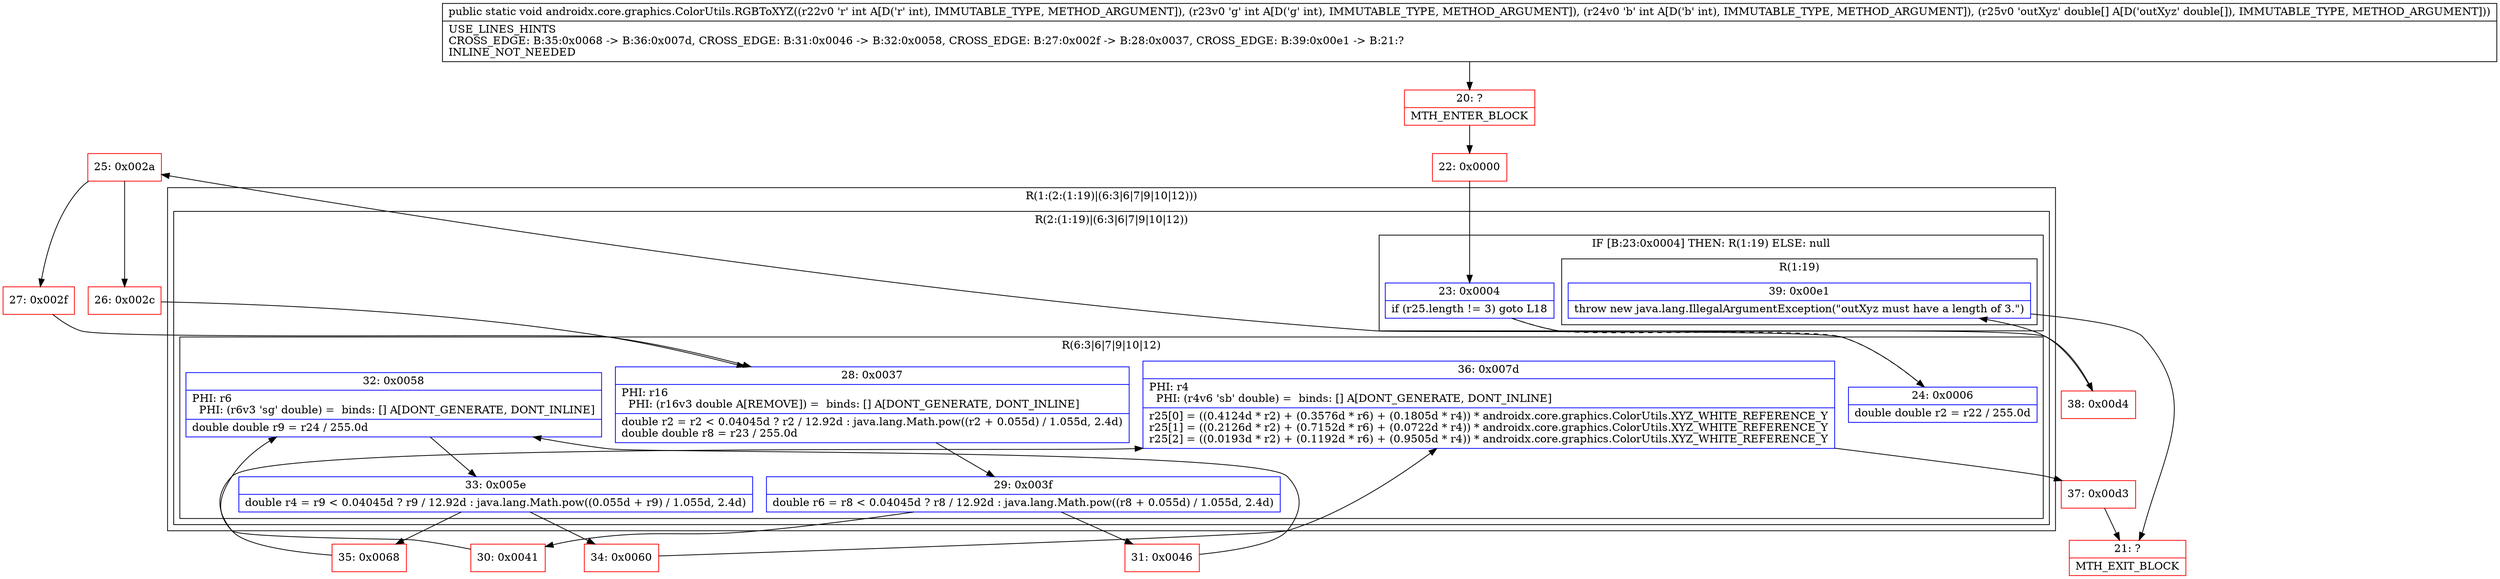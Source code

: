 digraph "CFG forandroidx.core.graphics.ColorUtils.RGBToXYZ(III[D)V" {
subgraph cluster_Region_1419220949 {
label = "R(1:(2:(1:19)|(6:3|6|7|9|10|12)))";
node [shape=record,color=blue];
subgraph cluster_Region_1773994065 {
label = "R(2:(1:19)|(6:3|6|7|9|10|12))";
node [shape=record,color=blue];
subgraph cluster_IfRegion_23977070 {
label = "IF [B:23:0x0004] THEN: R(1:19) ELSE: null";
node [shape=record,color=blue];
Node_23 [shape=record,label="{23\:\ 0x0004|if (r25.length != 3) goto L18\l}"];
subgraph cluster_Region_348699446 {
label = "R(1:19)";
node [shape=record,color=blue];
Node_39 [shape=record,label="{39\:\ 0x00e1|throw new java.lang.IllegalArgumentException(\"outXyz must have a length of 3.\")\l}"];
}
}
subgraph cluster_Region_818611831 {
label = "R(6:3|6|7|9|10|12)";
node [shape=record,color=blue];
Node_24 [shape=record,label="{24\:\ 0x0006|double double r2 = r22 \/ 255.0d\l}"];
Node_28 [shape=record,label="{28\:\ 0x0037|PHI: r16 \l  PHI: (r16v3 double A[REMOVE]) =  binds: [] A[DONT_GENERATE, DONT_INLINE]\l|double r2 = r2 \< 0.04045d ? r2 \/ 12.92d : java.lang.Math.pow((r2 + 0.055d) \/ 1.055d, 2.4d)\ldouble double r8 = r23 \/ 255.0d\l}"];
Node_29 [shape=record,label="{29\:\ 0x003f|double r6 = r8 \< 0.04045d ? r8 \/ 12.92d : java.lang.Math.pow((r8 + 0.055d) \/ 1.055d, 2.4d)\l}"];
Node_32 [shape=record,label="{32\:\ 0x0058|PHI: r6 \l  PHI: (r6v3 'sg' double) =  binds: [] A[DONT_GENERATE, DONT_INLINE]\l|double double r9 = r24 \/ 255.0d\l}"];
Node_33 [shape=record,label="{33\:\ 0x005e|double r4 = r9 \< 0.04045d ? r9 \/ 12.92d : java.lang.Math.pow((0.055d + r9) \/ 1.055d, 2.4d)\l}"];
Node_36 [shape=record,label="{36\:\ 0x007d|PHI: r4 \l  PHI: (r4v6 'sb' double) =  binds: [] A[DONT_GENERATE, DONT_INLINE]\l|r25[0] = ((0.4124d * r2) + (0.3576d * r6) + (0.1805d * r4)) * androidx.core.graphics.ColorUtils.XYZ_WHITE_REFERENCE_Y\lr25[1] = ((0.2126d * r2) + (0.7152d * r6) + (0.0722d * r4)) * androidx.core.graphics.ColorUtils.XYZ_WHITE_REFERENCE_Y\lr25[2] = ((0.0193d * r2) + (0.1192d * r6) + (0.9505d * r4)) * androidx.core.graphics.ColorUtils.XYZ_WHITE_REFERENCE_Y\l}"];
}
}
}
Node_20 [shape=record,color=red,label="{20\:\ ?|MTH_ENTER_BLOCK\l}"];
Node_22 [shape=record,color=red,label="{22\:\ 0x0000}"];
Node_25 [shape=record,color=red,label="{25\:\ 0x002a}"];
Node_26 [shape=record,color=red,label="{26\:\ 0x002c}"];
Node_30 [shape=record,color=red,label="{30\:\ 0x0041}"];
Node_34 [shape=record,color=red,label="{34\:\ 0x0060}"];
Node_37 [shape=record,color=red,label="{37\:\ 0x00d3}"];
Node_21 [shape=record,color=red,label="{21\:\ ?|MTH_EXIT_BLOCK\l}"];
Node_35 [shape=record,color=red,label="{35\:\ 0x0068}"];
Node_31 [shape=record,color=red,label="{31\:\ 0x0046}"];
Node_27 [shape=record,color=red,label="{27\:\ 0x002f}"];
Node_38 [shape=record,color=red,label="{38\:\ 0x00d4}"];
MethodNode[shape=record,label="{public static void androidx.core.graphics.ColorUtils.RGBToXYZ((r22v0 'r' int A[D('r' int), IMMUTABLE_TYPE, METHOD_ARGUMENT]), (r23v0 'g' int A[D('g' int), IMMUTABLE_TYPE, METHOD_ARGUMENT]), (r24v0 'b' int A[D('b' int), IMMUTABLE_TYPE, METHOD_ARGUMENT]), (r25v0 'outXyz' double[] A[D('outXyz' double[]), IMMUTABLE_TYPE, METHOD_ARGUMENT]))  | USE_LINES_HINTS\lCROSS_EDGE: B:35:0x0068 \-\> B:36:0x007d, CROSS_EDGE: B:31:0x0046 \-\> B:32:0x0058, CROSS_EDGE: B:27:0x002f \-\> B:28:0x0037, CROSS_EDGE: B:39:0x00e1 \-\> B:21:?\lINLINE_NOT_NEEDED\l}"];
MethodNode -> Node_20;Node_23 -> Node_24[style=dashed];
Node_23 -> Node_38;
Node_39 -> Node_21;
Node_24 -> Node_25;
Node_28 -> Node_29;
Node_29 -> Node_30;
Node_29 -> Node_31;
Node_32 -> Node_33;
Node_33 -> Node_34;
Node_33 -> Node_35;
Node_36 -> Node_37;
Node_20 -> Node_22;
Node_22 -> Node_23;
Node_25 -> Node_26;
Node_25 -> Node_27;
Node_26 -> Node_28;
Node_30 -> Node_32;
Node_34 -> Node_36;
Node_37 -> Node_21;
Node_35 -> Node_36;
Node_31 -> Node_32;
Node_27 -> Node_28;
Node_38 -> Node_39;
}

